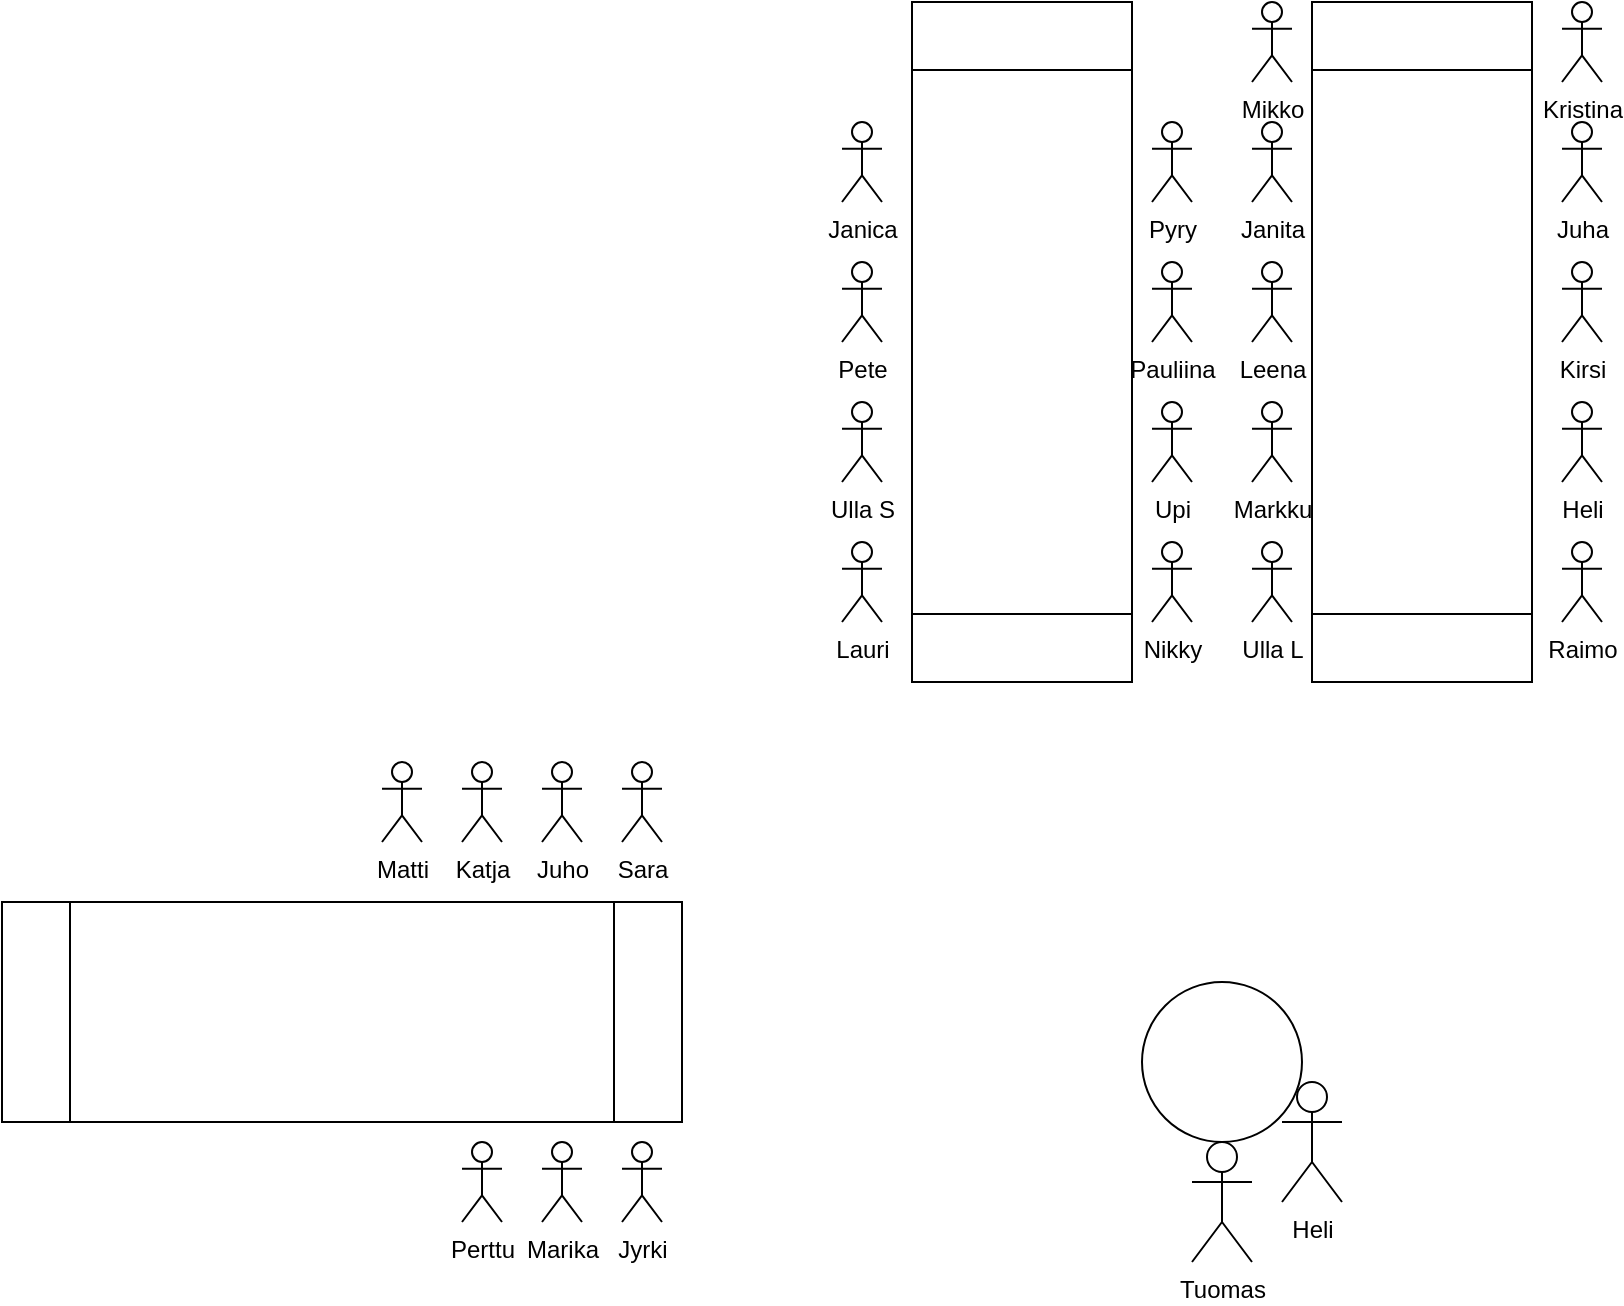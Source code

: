 <mxfile version="15.1.4" type="github">
  <diagram id="0w82SK2QTF1lje_9Vqo6" name="Page-1">
    <mxGraphModel dx="1023" dy="716" grid="1" gridSize="10" guides="1" tooltips="1" connect="1" arrows="1" fold="1" page="1" pageScale="1" pageWidth="827" pageHeight="1169" math="0" shadow="0">
      <root>
        <mxCell id="0" />
        <mxCell id="1" parent="0" />
        <mxCell id="h8FWp38skAzf_V1491gm-1" value="" style="shape=process;whiteSpace=wrap;html=1;backgroundOutline=1;rotation=-90;" vertex="1" parent="1">
          <mxGeometry x="340" y="155" width="340" height="110" as="geometry" />
        </mxCell>
        <mxCell id="h8FWp38skAzf_V1491gm-7" value="Ulla L" style="shape=umlActor;verticalLabelPosition=bottom;verticalAlign=top;html=1;outlineConnect=0;" vertex="1" parent="1">
          <mxGeometry x="625" y="310" width="20" height="40" as="geometry" />
        </mxCell>
        <mxCell id="h8FWp38skAzf_V1491gm-8" value="Raimo" style="shape=umlActor;verticalLabelPosition=bottom;verticalAlign=top;html=1;outlineConnect=0;" vertex="1" parent="1">
          <mxGeometry x="780" y="310" width="20" height="40" as="geometry" />
        </mxCell>
        <mxCell id="h8FWp38skAzf_V1491gm-9" value="" style="shape=process;whiteSpace=wrap;html=1;backgroundOutline=1;rotation=-90;" vertex="1" parent="1">
          <mxGeometry x="540" y="155" width="340" height="110" as="geometry" />
        </mxCell>
        <mxCell id="h8FWp38skAzf_V1491gm-10" value="" style="ellipse;whiteSpace=wrap;html=1;aspect=fixed;" vertex="1" parent="1">
          <mxGeometry x="570" y="530" width="80" height="80" as="geometry" />
        </mxCell>
        <mxCell id="h8FWp38skAzf_V1491gm-11" value="" style="shape=process;whiteSpace=wrap;html=1;backgroundOutline=1;rotation=0;" vertex="1" parent="1">
          <mxGeometry y="490" width="340" height="110" as="geometry" />
        </mxCell>
        <mxCell id="h8FWp38skAzf_V1491gm-12" value="Tuomas&lt;br&gt;" style="shape=umlActor;verticalLabelPosition=bottom;verticalAlign=top;html=1;outlineConnect=0;" vertex="1" parent="1">
          <mxGeometry x="595" y="610" width="30" height="60" as="geometry" />
        </mxCell>
        <mxCell id="h8FWp38skAzf_V1491gm-14" value="Heli" style="shape=umlActor;verticalLabelPosition=bottom;verticalAlign=top;html=1;outlineConnect=0;" vertex="1" parent="1">
          <mxGeometry x="640" y="580" width="30" height="60" as="geometry" />
        </mxCell>
        <mxCell id="h8FWp38skAzf_V1491gm-16" value="Juha" style="shape=umlActor;verticalLabelPosition=bottom;verticalAlign=top;html=1;outlineConnect=0;" vertex="1" parent="1">
          <mxGeometry x="780" y="100" width="20" height="40" as="geometry" />
        </mxCell>
        <mxCell id="h8FWp38skAzf_V1491gm-17" value="Janita" style="shape=umlActor;verticalLabelPosition=bottom;verticalAlign=top;html=1;outlineConnect=0;" vertex="1" parent="1">
          <mxGeometry x="625" y="100" width="20" height="40" as="geometry" />
        </mxCell>
        <mxCell id="h8FWp38skAzf_V1491gm-18" value="Leena" style="shape=umlActor;verticalLabelPosition=bottom;verticalAlign=top;html=1;outlineConnect=0;" vertex="1" parent="1">
          <mxGeometry x="625" y="170" width="20" height="40" as="geometry" />
        </mxCell>
        <mxCell id="h8FWp38skAzf_V1491gm-19" value="Sara" style="shape=umlActor;verticalLabelPosition=bottom;verticalAlign=top;html=1;outlineConnect=0;" vertex="1" parent="1">
          <mxGeometry x="310" y="420" width="20" height="40" as="geometry" />
        </mxCell>
        <mxCell id="h8FWp38skAzf_V1491gm-20" value="Jyrki" style="shape=umlActor;verticalLabelPosition=bottom;verticalAlign=top;html=1;outlineConnect=0;" vertex="1" parent="1">
          <mxGeometry x="310" y="610" width="20" height="40" as="geometry" />
        </mxCell>
        <mxCell id="h8FWp38skAzf_V1491gm-21" value="Marika" style="shape=umlActor;verticalLabelPosition=bottom;verticalAlign=top;html=1;outlineConnect=0;" vertex="1" parent="1">
          <mxGeometry x="270" y="610" width="20" height="40" as="geometry" />
        </mxCell>
        <mxCell id="h8FWp38skAzf_V1491gm-22" value="Juho" style="shape=umlActor;verticalLabelPosition=bottom;verticalAlign=top;html=1;outlineConnect=0;" vertex="1" parent="1">
          <mxGeometry x="270" y="420" width="20" height="40" as="geometry" />
        </mxCell>
        <mxCell id="h8FWp38skAzf_V1491gm-23" value="Markku" style="shape=umlActor;verticalLabelPosition=bottom;verticalAlign=top;html=1;outlineConnect=0;" vertex="1" parent="1">
          <mxGeometry x="625" y="240" width="20" height="40" as="geometry" />
        </mxCell>
        <mxCell id="h8FWp38skAzf_V1491gm-24" value="Heli" style="shape=umlActor;verticalLabelPosition=bottom;verticalAlign=top;html=1;outlineConnect=0;" vertex="1" parent="1">
          <mxGeometry x="780" y="240" width="20" height="40" as="geometry" />
        </mxCell>
        <mxCell id="h8FWp38skAzf_V1491gm-27" value="Kirsi" style="shape=umlActor;verticalLabelPosition=bottom;verticalAlign=top;html=1;outlineConnect=0;" vertex="1" parent="1">
          <mxGeometry x="780" y="170" width="20" height="40" as="geometry" />
        </mxCell>
        <mxCell id="h8FWp38skAzf_V1491gm-28" value="Kristina" style="shape=umlActor;verticalLabelPosition=bottom;verticalAlign=top;html=1;outlineConnect=0;" vertex="1" parent="1">
          <mxGeometry x="780" y="40" width="20" height="40" as="geometry" />
        </mxCell>
        <mxCell id="h8FWp38skAzf_V1491gm-29" value="Mikko" style="shape=umlActor;verticalLabelPosition=bottom;verticalAlign=top;html=1;outlineConnect=0;" vertex="1" parent="1">
          <mxGeometry x="625" y="40" width="20" height="40" as="geometry" />
        </mxCell>
        <mxCell id="h8FWp38skAzf_V1491gm-30" value="Perttu" style="shape=umlActor;verticalLabelPosition=bottom;verticalAlign=top;html=1;outlineConnect=0;" vertex="1" parent="1">
          <mxGeometry x="230" y="610" width="20" height="40" as="geometry" />
        </mxCell>
        <mxCell id="h8FWp38skAzf_V1491gm-32" value="Katja" style="shape=umlActor;verticalLabelPosition=bottom;verticalAlign=top;html=1;outlineConnect=0;" vertex="1" parent="1">
          <mxGeometry x="230" y="420" width="20" height="40" as="geometry" />
        </mxCell>
        <mxCell id="h8FWp38skAzf_V1491gm-33" value="Lauri" style="shape=umlActor;verticalLabelPosition=bottom;verticalAlign=top;html=1;outlineConnect=0;" vertex="1" parent="1">
          <mxGeometry x="420" y="310" width="20" height="40" as="geometry" />
        </mxCell>
        <mxCell id="h8FWp38skAzf_V1491gm-34" value="Nikky" style="shape=umlActor;verticalLabelPosition=bottom;verticalAlign=top;html=1;outlineConnect=0;" vertex="1" parent="1">
          <mxGeometry x="575" y="310" width="20" height="40" as="geometry" />
        </mxCell>
        <mxCell id="h8FWp38skAzf_V1491gm-35" value="Upi" style="shape=umlActor;verticalLabelPosition=bottom;verticalAlign=top;html=1;outlineConnect=0;" vertex="1" parent="1">
          <mxGeometry x="575" y="240" width="20" height="40" as="geometry" />
        </mxCell>
        <mxCell id="h8FWp38skAzf_V1491gm-36" value="Ulla S" style="shape=umlActor;verticalLabelPosition=bottom;verticalAlign=top;html=1;outlineConnect=0;" vertex="1" parent="1">
          <mxGeometry x="420" y="240" width="20" height="40" as="geometry" />
        </mxCell>
        <mxCell id="h8FWp38skAzf_V1491gm-39" value="Pete" style="shape=umlActor;verticalLabelPosition=bottom;verticalAlign=top;html=1;outlineConnect=0;" vertex="1" parent="1">
          <mxGeometry x="420" y="170" width="20" height="40" as="geometry" />
        </mxCell>
        <mxCell id="h8FWp38skAzf_V1491gm-43" value="Pauliina" style="shape=umlActor;verticalLabelPosition=bottom;verticalAlign=top;html=1;outlineConnect=0;" vertex="1" parent="1">
          <mxGeometry x="575" y="170" width="20" height="40" as="geometry" />
        </mxCell>
        <mxCell id="h8FWp38skAzf_V1491gm-44" value="Matti" style="shape=umlActor;verticalLabelPosition=bottom;verticalAlign=top;html=1;outlineConnect=0;" vertex="1" parent="1">
          <mxGeometry x="190" y="420" width="20" height="40" as="geometry" />
        </mxCell>
        <mxCell id="h8FWp38skAzf_V1491gm-45" value="Pyry" style="shape=umlActor;verticalLabelPosition=bottom;verticalAlign=top;html=1;outlineConnect=0;" vertex="1" parent="1">
          <mxGeometry x="575" y="100" width="20" height="40" as="geometry" />
        </mxCell>
        <mxCell id="h8FWp38skAzf_V1491gm-46" value="Janica" style="shape=umlActor;verticalLabelPosition=bottom;verticalAlign=top;html=1;outlineConnect=0;" vertex="1" parent="1">
          <mxGeometry x="420" y="100" width="20" height="40" as="geometry" />
        </mxCell>
      </root>
    </mxGraphModel>
  </diagram>
</mxfile>
